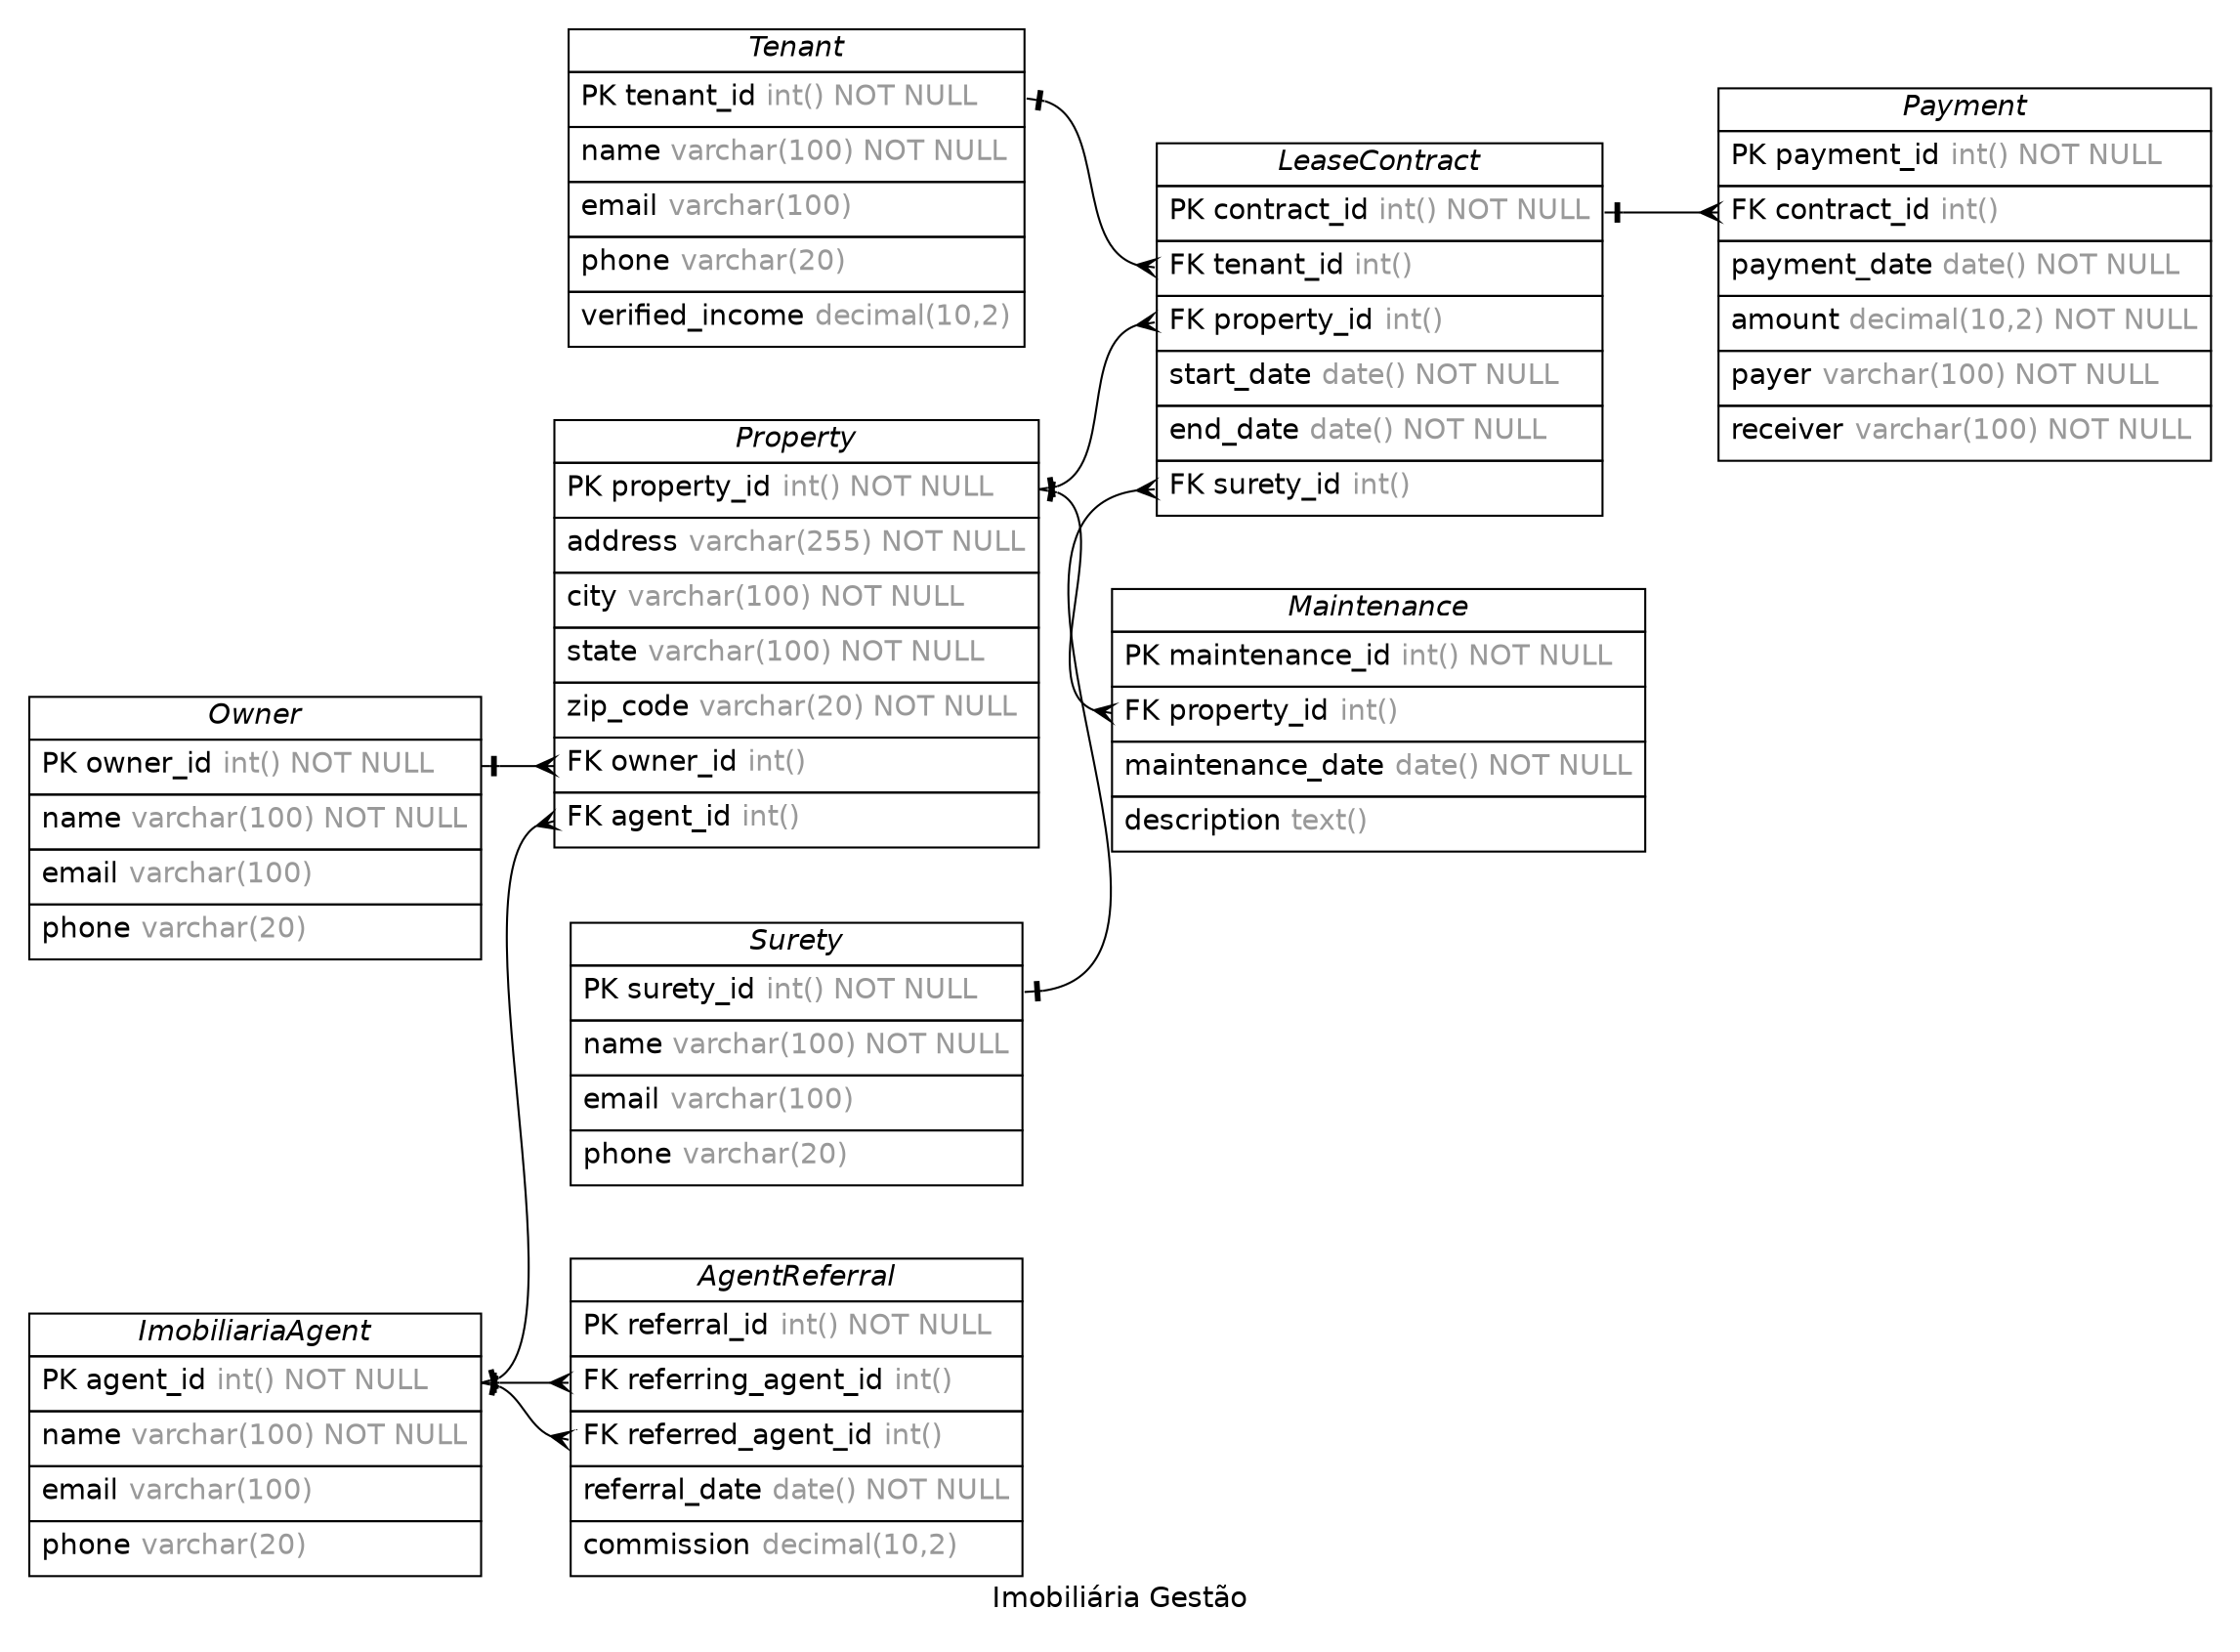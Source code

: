 /* created with ERDot < https://github.com/ehne/ERDot > */
digraph G {
    graph [
        nodesep=0.5;
        rankdir="LR";
        concentrate=true;
        splines="spline";
        fontname="Helvetica";
        pad="0.2,0.2",
        label="Imobiliária Gestão",
        
    ];
    
    node [shape=plain, fontname="Helvetica"];
    edge [
        dir=both,
        fontsize=12,
        arrowsize=0.9,
        penwidth=1.0,
        labelangle=32,
        labeldistance=1.8,
        fontname="Helvetica"
    ];
    
    "ImobiliariaAgent" [ label=<
        <table border="0" cellborder="1" cellspacing="0" >
        <tr><td><i>ImobiliariaAgent</i></td></tr>
        <tr><td port="agent_id" align="left" cellpadding="5">PK agent_id <font color="grey60">int() NOT NULL</font></td></tr>
        <tr><td port="name" align="left" cellpadding="5">name <font color="grey60">varchar(100) NOT NULL</font></td></tr>
        <tr><td port="email" align="left" cellpadding="5">email <font color="grey60">varchar(100)</font></td></tr>
        <tr><td port="phone" align="left" cellpadding="5">phone <font color="grey60">varchar(20)</font></td></tr>
    </table>>];
    "Owner" [ label=<
        <table border="0" cellborder="1" cellspacing="0" >
        <tr><td><i>Owner</i></td></tr>
        <tr><td port="owner_id" align="left" cellpadding="5">PK owner_id <font color="grey60">int() NOT NULL</font></td></tr>
        <tr><td port="name" align="left" cellpadding="5">name <font color="grey60">varchar(100) NOT NULL</font></td></tr>
        <tr><td port="email" align="left" cellpadding="5">email <font color="grey60">varchar(100)</font></td></tr>
        <tr><td port="phone" align="left" cellpadding="5">phone <font color="grey60">varchar(20)</font></td></tr>
    </table>>];
    "Tenant" [ label=<
        <table border="0" cellborder="1" cellspacing="0" >
        <tr><td><i>Tenant</i></td></tr>
        <tr><td port="tenant_id" align="left" cellpadding="5">PK tenant_id <font color="grey60">int() NOT NULL</font></td></tr>
        <tr><td port="name" align="left" cellpadding="5">name <font color="grey60">varchar(100) NOT NULL</font></td></tr>
        <tr><td port="email" align="left" cellpadding="5">email <font color="grey60">varchar(100)</font></td></tr>
        <tr><td port="phone" align="left" cellpadding="5">phone <font color="grey60">varchar(20)</font></td></tr>
        <tr><td port="verified_income" align="left" cellpadding="5">verified_income <font color="grey60">decimal(10,2)</font></td></tr>
    </table>>];
    "Property" [ label=<
        <table border="0" cellborder="1" cellspacing="0" >
        <tr><td><i>Property</i></td></tr>
        <tr><td port="property_id" align="left" cellpadding="5">PK property_id <font color="grey60">int() NOT NULL</font></td></tr>
        <tr><td port="address" align="left" cellpadding="5">address <font color="grey60">varchar(255) NOT NULL</font></td></tr>
        <tr><td port="city" align="left" cellpadding="5">city <font color="grey60">varchar(100) NOT NULL</font></td></tr>
        <tr><td port="state" align="left" cellpadding="5">state <font color="grey60">varchar(100) NOT NULL</font></td></tr>
        <tr><td port="zip_code" align="left" cellpadding="5">zip_code <font color="grey60">varchar(20) NOT NULL</font></td></tr>
        <tr><td port="owner_id" align="left" cellpadding="5">FK owner_id <font color="grey60">int()</font></td></tr>
        <tr><td port="agent_id" align="left" cellpadding="5">FK agent_id <font color="grey60">int()</font></td></tr>
    </table>>];
    "LeaseContract" [ label=<
        <table border="0" cellborder="1" cellspacing="0" >
        <tr><td><i>LeaseContract</i></td></tr>
        <tr><td port="contract_id" align="left" cellpadding="5">PK contract_id <font color="grey60">int() NOT NULL</font></td></tr>
        <tr><td port="tenant_id" align="left" cellpadding="5">FK tenant_id <font color="grey60">int()</font></td></tr>
        <tr><td port="property_id" align="left" cellpadding="5">FK property_id <font color="grey60">int()</font></td></tr>
        <tr><td port="start_date" align="left" cellpadding="5">start_date <font color="grey60">date() NOT NULL</font></td></tr>
        <tr><td port="end_date" align="left" cellpadding="5">end_date <font color="grey60">date() NOT NULL</font></td></tr>
        <tr><td port="surety_id" align="left" cellpadding="5">FK surety_id <font color="grey60">int()</font></td></tr>
    </table>>];
    "Payment" [ label=<
        <table border="0" cellborder="1" cellspacing="0" >
        <tr><td><i>Payment</i></td></tr>
        <tr><td port="payment_id" align="left" cellpadding="5">PK payment_id <font color="grey60">int() NOT NULL</font></td></tr>
        <tr><td port="contract_id" align="left" cellpadding="5">FK contract_id <font color="grey60">int()</font></td></tr>
        <tr><td port="payment_date" align="left" cellpadding="5">payment_date <font color="grey60">date() NOT NULL</font></td></tr>
        <tr><td port="amount" align="left" cellpadding="5">amount <font color="grey60">decimal(10,2) NOT NULL</font></td></tr>
        <tr><td port="payer" align="left" cellpadding="5">payer <font color="grey60">varchar(100) NOT NULL</font></td></tr>
        <tr><td port="receiver" align="left" cellpadding="5">receiver <font color="grey60">varchar(100) NOT NULL</font></td></tr>
    </table>>];
    "Maintenance" [ label=<
        <table border="0" cellborder="1" cellspacing="0" >
        <tr><td><i>Maintenance</i></td></tr>
        <tr><td port="maintenance_id" align="left" cellpadding="5">PK maintenance_id <font color="grey60">int() NOT NULL</font></td></tr>
        <tr><td port="property_id" align="left" cellpadding="5">FK property_id <font color="grey60">int()</font></td></tr>
        <tr><td port="maintenance_date" align="left" cellpadding="5">maintenance_date <font color="grey60">date() NOT NULL</font></td></tr>
        <tr><td port="description" align="left" cellpadding="5">description <font color="grey60">text()</font></td></tr>
    </table>>];
    "AgentReferral" [ label=<
        <table border="0" cellborder="1" cellspacing="0" >
        <tr><td><i>AgentReferral</i></td></tr>
        <tr><td port="referral_id" align="left" cellpadding="5">PK referral_id <font color="grey60">int() NOT NULL</font></td></tr>
        <tr><td port="referring_agent_id" align="left" cellpadding="5">FK referring_agent_id <font color="grey60">int()</font></td></tr>
        <tr><td port="referred_agent_id" align="left" cellpadding="5">FK referred_agent_id <font color="grey60">int()</font></td></tr>
        <tr><td port="referral_date" align="left" cellpadding="5">referral_date <font color="grey60">date() NOT NULL</font></td></tr>
        <tr><td port="commission" align="left" cellpadding="5">commission <font color="grey60">decimal(10,2)</font></td></tr>
    </table>>];
    "Surety" [ label=<
        <table border="0" cellborder="1" cellspacing="0" >
        <tr><td><i>Surety</i></td></tr>
        <tr><td port="surety_id" align="left" cellpadding="5">PK surety_id <font color="grey60">int() NOT NULL</font></td></tr>
        <tr><td port="name" align="left" cellpadding="5">name <font color="grey60">varchar(100) NOT NULL</font></td></tr>
        <tr><td port="email" align="left" cellpadding="5">email <font color="grey60">varchar(100)</font></td></tr>
        <tr><td port="phone" align="left" cellpadding="5">phone <font color="grey60">varchar(20)</font></td></tr>
    </table>>];

    
    "ImobiliariaAgent":"agent_id"->"Property":"agent_id" [
        arrowhead=ocrow,

        arrowtail=noneotee,
    ];

    
    "Owner":"owner_id"->"Property":"owner_id" [
        arrowhead=ocrow,

        arrowtail=noneotee,
    ];

    
    "Tenant":"tenant_id"->"LeaseContract":"tenant_id" [
        arrowhead=ocrow,

        arrowtail=noneotee,
    ];

    
    "Property":"property_id"->"LeaseContract":"property_id" [
        arrowhead=ocrow,

        arrowtail=noneotee,
    ];

    
    "LeaseContract":"contract_id"->"Payment":"contract_id" [
        arrowhead=ocrow,

        arrowtail=noneotee,
    ];

    
    "Property":"property_id"->"Maintenance":"property_id" [
        arrowhead=ocrow,

        arrowtail=noneotee,
    ];

    
    "ImobiliariaAgent":"agent_id"->"AgentReferral":"referring_agent_id" [
        arrowhead=ocrow,

        arrowtail=noneotee,
    ];

    
    "ImobiliariaAgent":"agent_id"->"AgentReferral":"referred_agent_id" [
        arrowhead=ocrow,

        arrowtail=noneotee,
    ];

    
    "Surety":"surety_id"->"LeaseContract":"surety_id" [
        arrowhead=ocrow,

        arrowtail=noneotee,
    ];
}
